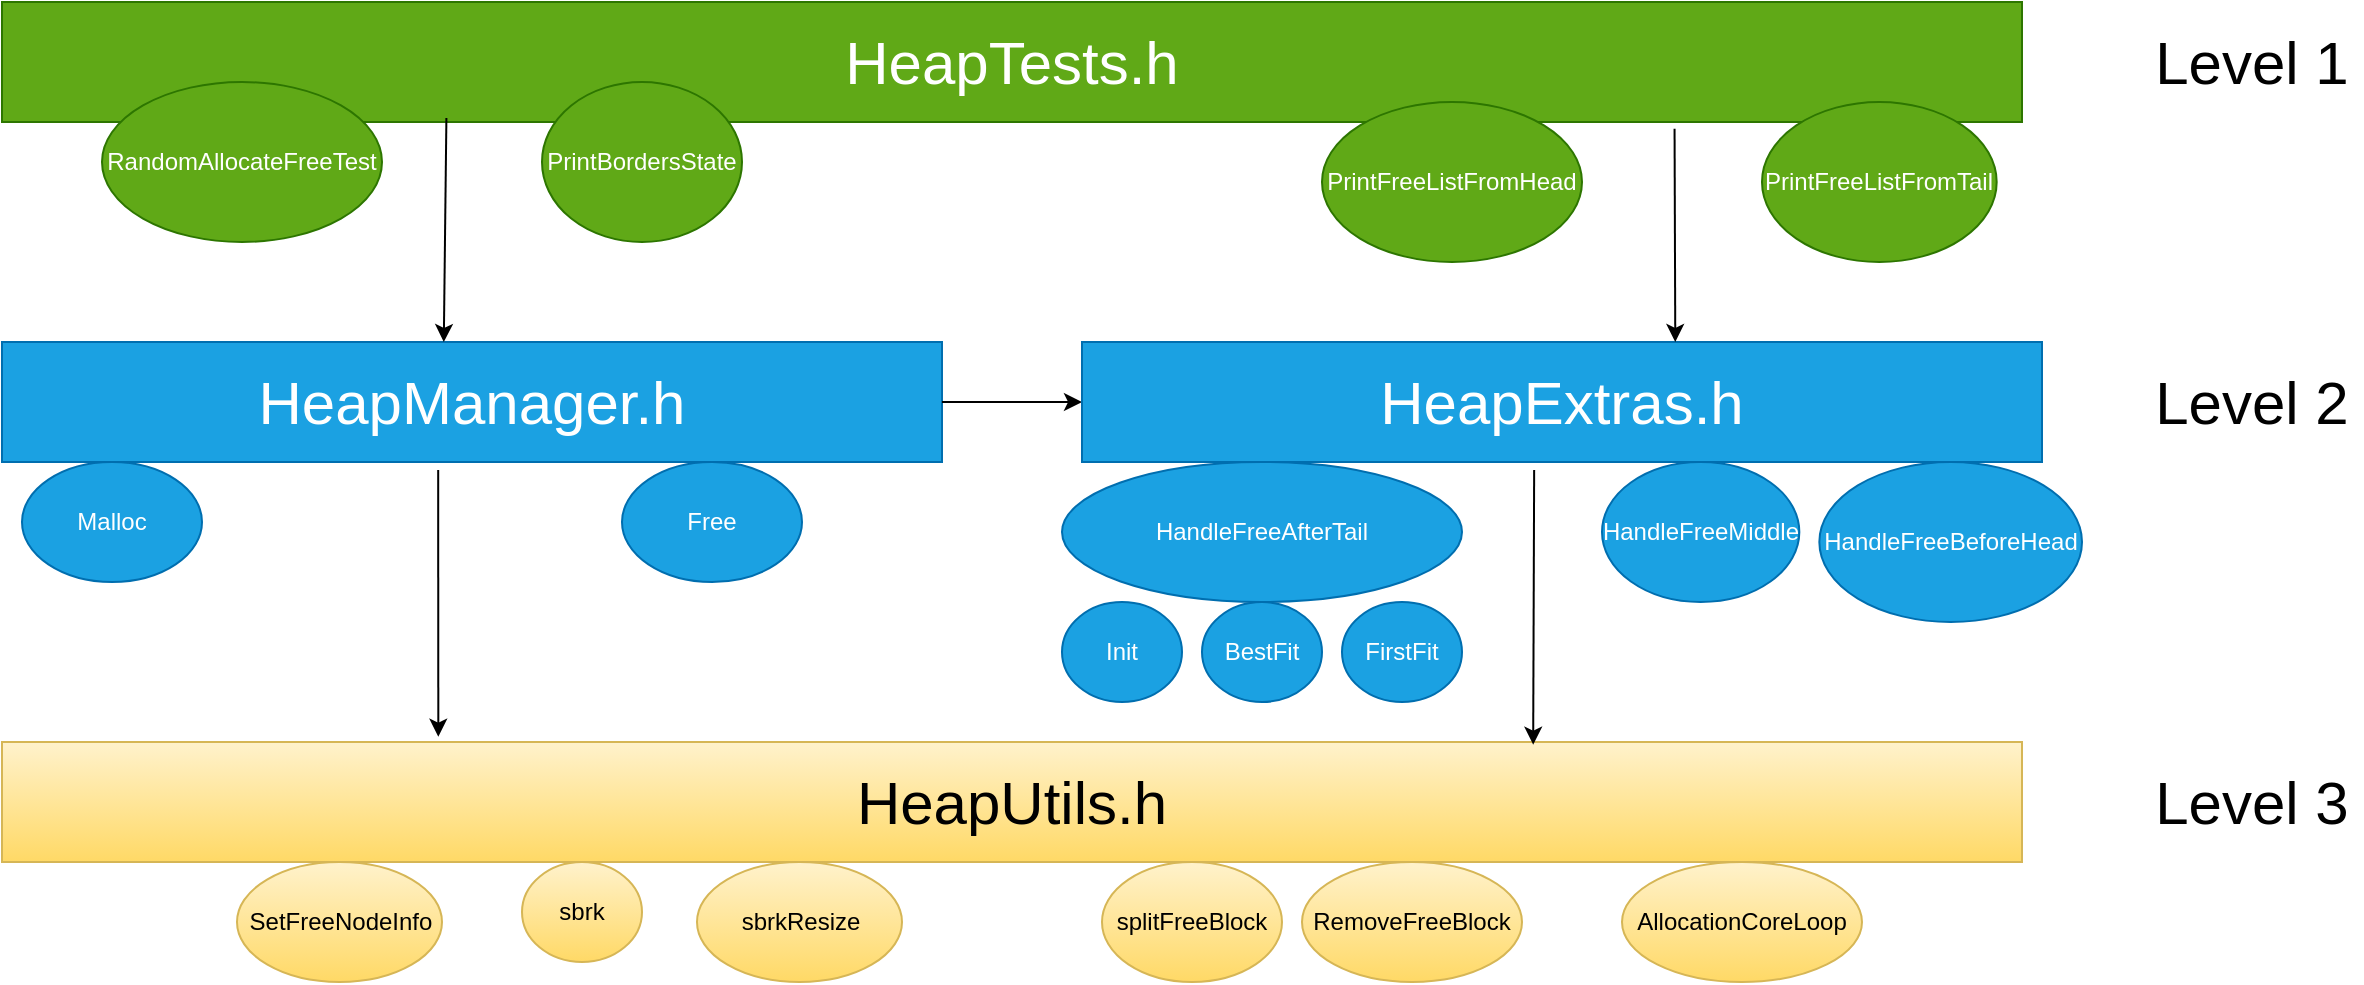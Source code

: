 <mxfile version="24.7.7">
  <diagram name="Page-1" id="zaLNOLi-pKK7LFCeiJAf">
    <mxGraphModel dx="1255" dy="543" grid="1" gridSize="10" guides="1" tooltips="1" connect="1" arrows="1" fold="1" page="1" pageScale="1" pageWidth="850" pageHeight="1100" math="0" shadow="0">
      <root>
        <mxCell id="0" />
        <mxCell id="1" parent="0" />
        <mxCell id="kGcX3QPVi7lhu30uPLip-2" value="&lt;font style=&quot;font-size: 30px;&quot;&gt;HeapManager.h&lt;/font&gt;" style="rounded=0;whiteSpace=wrap;html=1;fillColor=#1ba1e2;fontColor=#ffffff;strokeColor=#006EAF;" vertex="1" parent="1">
          <mxGeometry x="80" y="430" width="470" height="60" as="geometry" />
        </mxCell>
        <mxCell id="kGcX3QPVi7lhu30uPLip-3" value="&lt;font style=&quot;font-size: 30px;&quot;&gt;HeapTests.h&lt;/font&gt;" style="rounded=0;whiteSpace=wrap;html=1;fillColor=#60a917;fontColor=#ffffff;strokeColor=#2D7600;" vertex="1" parent="1">
          <mxGeometry x="80" y="260" width="1010" height="60" as="geometry" />
        </mxCell>
        <mxCell id="kGcX3QPVi7lhu30uPLip-5" style="edgeStyle=orthogonalEdgeStyle;rounded=0;orthogonalLoop=1;jettySize=auto;html=1;entryX=0;entryY=0.5;entryDx=0;entryDy=0;" edge="1" parent="1" source="kGcX3QPVi7lhu30uPLip-2" target="kGcX3QPVi7lhu30uPLip-29">
          <mxGeometry relative="1" as="geometry">
            <mxPoint x="610" y="460" as="targetPoint" />
          </mxGeometry>
        </mxCell>
        <mxCell id="kGcX3QPVi7lhu30uPLip-7" value="Malloc" style="ellipse;whiteSpace=wrap;html=1;fillColor=#1ba1e2;strokeColor=#006EAF;fontColor=#ffffff;" vertex="1" parent="1">
          <mxGeometry x="90" y="490" width="90" height="60" as="geometry" />
        </mxCell>
        <mxCell id="kGcX3QPVi7lhu30uPLip-8" value="Free" style="ellipse;whiteSpace=wrap;html=1;fillColor=#1ba1e2;strokeColor=#006EAF;fontColor=#ffffff;" vertex="1" parent="1">
          <mxGeometry x="390" y="490" width="90" height="60" as="geometry" />
        </mxCell>
        <mxCell id="kGcX3QPVi7lhu30uPLip-9" value="Init" style="ellipse;whiteSpace=wrap;html=1;fillColor=#1ba1e2;strokeColor=#006EAF;fontColor=#ffffff;" vertex="1" parent="1">
          <mxGeometry x="610" y="560" width="60" height="50" as="geometry" />
        </mxCell>
        <mxCell id="kGcX3QPVi7lhu30uPLip-11" value="SetFreeNodeInfo" style="ellipse;whiteSpace=wrap;html=1;fillColor=#fff2cc;strokeColor=#d6b656;gradientColor=#ffd966;" vertex="1" parent="1">
          <mxGeometry x="197.5" y="690" width="102.5" height="60" as="geometry" />
        </mxCell>
        <mxCell id="kGcX3QPVi7lhu30uPLip-12" value="FirstFit" style="ellipse;whiteSpace=wrap;html=1;fillColor=#1ba1e2;strokeColor=#006EAF;fontColor=#ffffff;" vertex="1" parent="1">
          <mxGeometry x="750" y="560" width="60" height="50" as="geometry" />
        </mxCell>
        <mxCell id="kGcX3QPVi7lhu30uPLip-13" value="BestFit" style="ellipse;whiteSpace=wrap;html=1;fillColor=#1ba1e2;strokeColor=#006EAF;fontColor=#ffffff;" vertex="1" parent="1">
          <mxGeometry x="680" y="560" width="60" height="50" as="geometry" />
        </mxCell>
        <mxCell id="kGcX3QPVi7lhu30uPLip-14" value="HandleFreeBeforeHead" style="ellipse;whiteSpace=wrap;html=1;fillColor=#1ba1e2;strokeColor=#006EAF;fontColor=#ffffff;" vertex="1" parent="1">
          <mxGeometry x="988.67" y="490" width="131.33" height="80" as="geometry" />
        </mxCell>
        <mxCell id="kGcX3QPVi7lhu30uPLip-15" value="HandleFreeAfterTail" style="ellipse;whiteSpace=wrap;html=1;fillColor=#1ba1e2;strokeColor=#006EAF;fontColor=#ffffff;" vertex="1" parent="1">
          <mxGeometry x="610" y="490" width="200" height="70" as="geometry" />
        </mxCell>
        <mxCell id="kGcX3QPVi7lhu30uPLip-16" value="HandleFreeMiddle" style="ellipse;whiteSpace=wrap;html=1;fillColor=#1ba1e2;strokeColor=#006EAF;fontColor=#ffffff;" vertex="1" parent="1">
          <mxGeometry x="880.0" y="490" width="98.67" height="70" as="geometry" />
        </mxCell>
        <mxCell id="kGcX3QPVi7lhu30uPLip-17" value="splitFreeBlock" style="ellipse;whiteSpace=wrap;html=1;fillColor=#fff2cc;strokeColor=#d6b656;gradientColor=#ffd966;" vertex="1" parent="1">
          <mxGeometry x="630" y="690" width="90" height="60" as="geometry" />
        </mxCell>
        <mxCell id="kGcX3QPVi7lhu30uPLip-18" value="RemoveFreeBlock" style="ellipse;whiteSpace=wrap;html=1;fillColor=#fff2cc;strokeColor=#d6b656;gradientColor=#ffd966;" vertex="1" parent="1">
          <mxGeometry x="730.0" y="690" width="110" height="60" as="geometry" />
        </mxCell>
        <mxCell id="kGcX3QPVi7lhu30uPLip-19" value="sbrk" style="ellipse;whiteSpace=wrap;html=1;fillColor=#fff2cc;strokeColor=#d6b656;gradientColor=#ffd966;" vertex="1" parent="1">
          <mxGeometry x="340" y="690" width="60" height="50" as="geometry" />
        </mxCell>
        <mxCell id="kGcX3QPVi7lhu30uPLip-22" value="&lt;font style=&quot;font-size: 30px;&quot;&gt;HeapUtils.h&lt;/font&gt;" style="rounded=0;whiteSpace=wrap;html=1;fillColor=#fff2cc;strokeColor=#d6b656;gradientColor=#ffd966;" vertex="1" parent="1">
          <mxGeometry x="80" y="630" width="1010" height="60" as="geometry" />
        </mxCell>
        <mxCell id="kGcX3QPVi7lhu30uPLip-29" value="&lt;font style=&quot;font-size: 30px;&quot;&gt;HeapExtras.h&lt;/font&gt;" style="rounded=0;whiteSpace=wrap;html=1;fillColor=#1ba1e2;fontColor=#ffffff;strokeColor=#006EAF;" vertex="1" parent="1">
          <mxGeometry x="620" y="430" width="480" height="60" as="geometry" />
        </mxCell>
        <mxCell id="kGcX3QPVi7lhu30uPLip-30" value="RandomAllocateFreeTest" style="ellipse;whiteSpace=wrap;html=1;fillColor=#60a917;strokeColor=#2D7600;fontColor=#ffffff;" vertex="1" parent="1">
          <mxGeometry x="130" y="300" width="140" height="80" as="geometry" />
        </mxCell>
        <mxCell id="kGcX3QPVi7lhu30uPLip-31" value="PrintFreeListFromHead" style="ellipse;whiteSpace=wrap;html=1;fillColor=#60a917;strokeColor=#2D7600;fontColor=#ffffff;" vertex="1" parent="1">
          <mxGeometry x="740" y="310" width="130" height="80" as="geometry" />
        </mxCell>
        <mxCell id="kGcX3QPVi7lhu30uPLip-32" value="PrintFreeListFromTail" style="ellipse;whiteSpace=wrap;html=1;fillColor=#60a917;strokeColor=#2D7600;fontColor=#ffffff;" vertex="1" parent="1">
          <mxGeometry x="960" y="310" width="117.34" height="80" as="geometry" />
        </mxCell>
        <mxCell id="kGcX3QPVi7lhu30uPLip-33" value="PrintBordersState" style="ellipse;whiteSpace=wrap;html=1;fillColor=#60a917;strokeColor=#2D7600;fontColor=#ffffff;" vertex="1" parent="1">
          <mxGeometry x="350" y="300" width="100" height="80" as="geometry" />
        </mxCell>
        <mxCell id="kGcX3QPVi7lhu30uPLip-39" value="sbrkResize" style="ellipse;whiteSpace=wrap;html=1;fillColor=#fff2cc;strokeColor=#d6b656;gradientColor=#ffd966;" vertex="1" parent="1">
          <mxGeometry x="427.5" y="690" width="102.5" height="60" as="geometry" />
        </mxCell>
        <mxCell id="kGcX3QPVi7lhu30uPLip-40" value="AllocationCoreLoop" style="ellipse;whiteSpace=wrap;html=1;fillColor=#fff2cc;strokeColor=#d6b656;gradientColor=#ffd966;" vertex="1" parent="1">
          <mxGeometry x="890" y="690" width="120" height="60" as="geometry" />
        </mxCell>
        <mxCell id="kGcX3QPVi7lhu30uPLip-43" value="&lt;font style=&quot;font-size: 30px;&quot;&gt;Level 1&lt;/font&gt;" style="text;html=1;align=center;verticalAlign=middle;whiteSpace=wrap;rounded=0;" vertex="1" parent="1">
          <mxGeometry x="1150" y="260" width="110" height="60" as="geometry" />
        </mxCell>
        <mxCell id="kGcX3QPVi7lhu30uPLip-44" value="&lt;font style=&quot;font-size: 30px;&quot;&gt;Level 2&lt;/font&gt;" style="text;html=1;align=center;verticalAlign=middle;whiteSpace=wrap;rounded=0;" vertex="1" parent="1">
          <mxGeometry x="1150" y="430" width="110" height="60" as="geometry" />
        </mxCell>
        <mxCell id="kGcX3QPVi7lhu30uPLip-45" value="&lt;font style=&quot;font-size: 30px;&quot;&gt;Level 3&lt;/font&gt;" style="text;html=1;align=center;verticalAlign=middle;whiteSpace=wrap;rounded=0;" vertex="1" parent="1">
          <mxGeometry x="1150" y="630" width="110" height="60" as="geometry" />
        </mxCell>
        <mxCell id="kGcX3QPVi7lhu30uPLip-46" value="" style="endArrow=classic;html=1;rounded=0;exitX=0.22;exitY=0.967;exitDx=0;exitDy=0;exitPerimeter=0;entryX=0.47;entryY=0;entryDx=0;entryDy=0;entryPerimeter=0;" edge="1" parent="1" source="kGcX3QPVi7lhu30uPLip-3" target="kGcX3QPVi7lhu30uPLip-2">
          <mxGeometry width="50" height="50" relative="1" as="geometry">
            <mxPoint x="270" y="410" as="sourcePoint" />
            <mxPoint x="320" y="360" as="targetPoint" />
          </mxGeometry>
        </mxCell>
        <mxCell id="kGcX3QPVi7lhu30uPLip-47" value="" style="endArrow=classic;html=1;rounded=0;exitX=0.828;exitY=1.056;exitDx=0;exitDy=0;exitPerimeter=0;entryX=0.618;entryY=0;entryDx=0;entryDy=0;entryPerimeter=0;" edge="1" parent="1" source="kGcX3QPVi7lhu30uPLip-3" target="kGcX3QPVi7lhu30uPLip-29">
          <mxGeometry width="50" height="50" relative="1" as="geometry">
            <mxPoint x="620" y="440" as="sourcePoint" />
            <mxPoint x="670" y="390" as="targetPoint" />
          </mxGeometry>
        </mxCell>
        <mxCell id="kGcX3QPVi7lhu30uPLip-48" value="" style="endArrow=classic;html=1;rounded=0;exitX=0.464;exitY=1.067;exitDx=0;exitDy=0;exitPerimeter=0;entryX=0.216;entryY=-0.044;entryDx=0;entryDy=0;entryPerimeter=0;" edge="1" parent="1" source="kGcX3QPVi7lhu30uPLip-2" target="kGcX3QPVi7lhu30uPLip-22">
          <mxGeometry width="50" height="50" relative="1" as="geometry">
            <mxPoint x="620" y="440" as="sourcePoint" />
            <mxPoint x="670" y="390" as="targetPoint" />
          </mxGeometry>
        </mxCell>
        <mxCell id="kGcX3QPVi7lhu30uPLip-49" value="" style="endArrow=classic;html=1;rounded=0;exitX=0.471;exitY=1.067;exitDx=0;exitDy=0;exitPerimeter=0;entryX=0.758;entryY=0.022;entryDx=0;entryDy=0;entryPerimeter=0;" edge="1" parent="1" source="kGcX3QPVi7lhu30uPLip-29" target="kGcX3QPVi7lhu30uPLip-22">
          <mxGeometry width="50" height="50" relative="1" as="geometry">
            <mxPoint x="620" y="440" as="sourcePoint" />
            <mxPoint x="670" y="390" as="targetPoint" />
          </mxGeometry>
        </mxCell>
      </root>
    </mxGraphModel>
  </diagram>
</mxfile>
